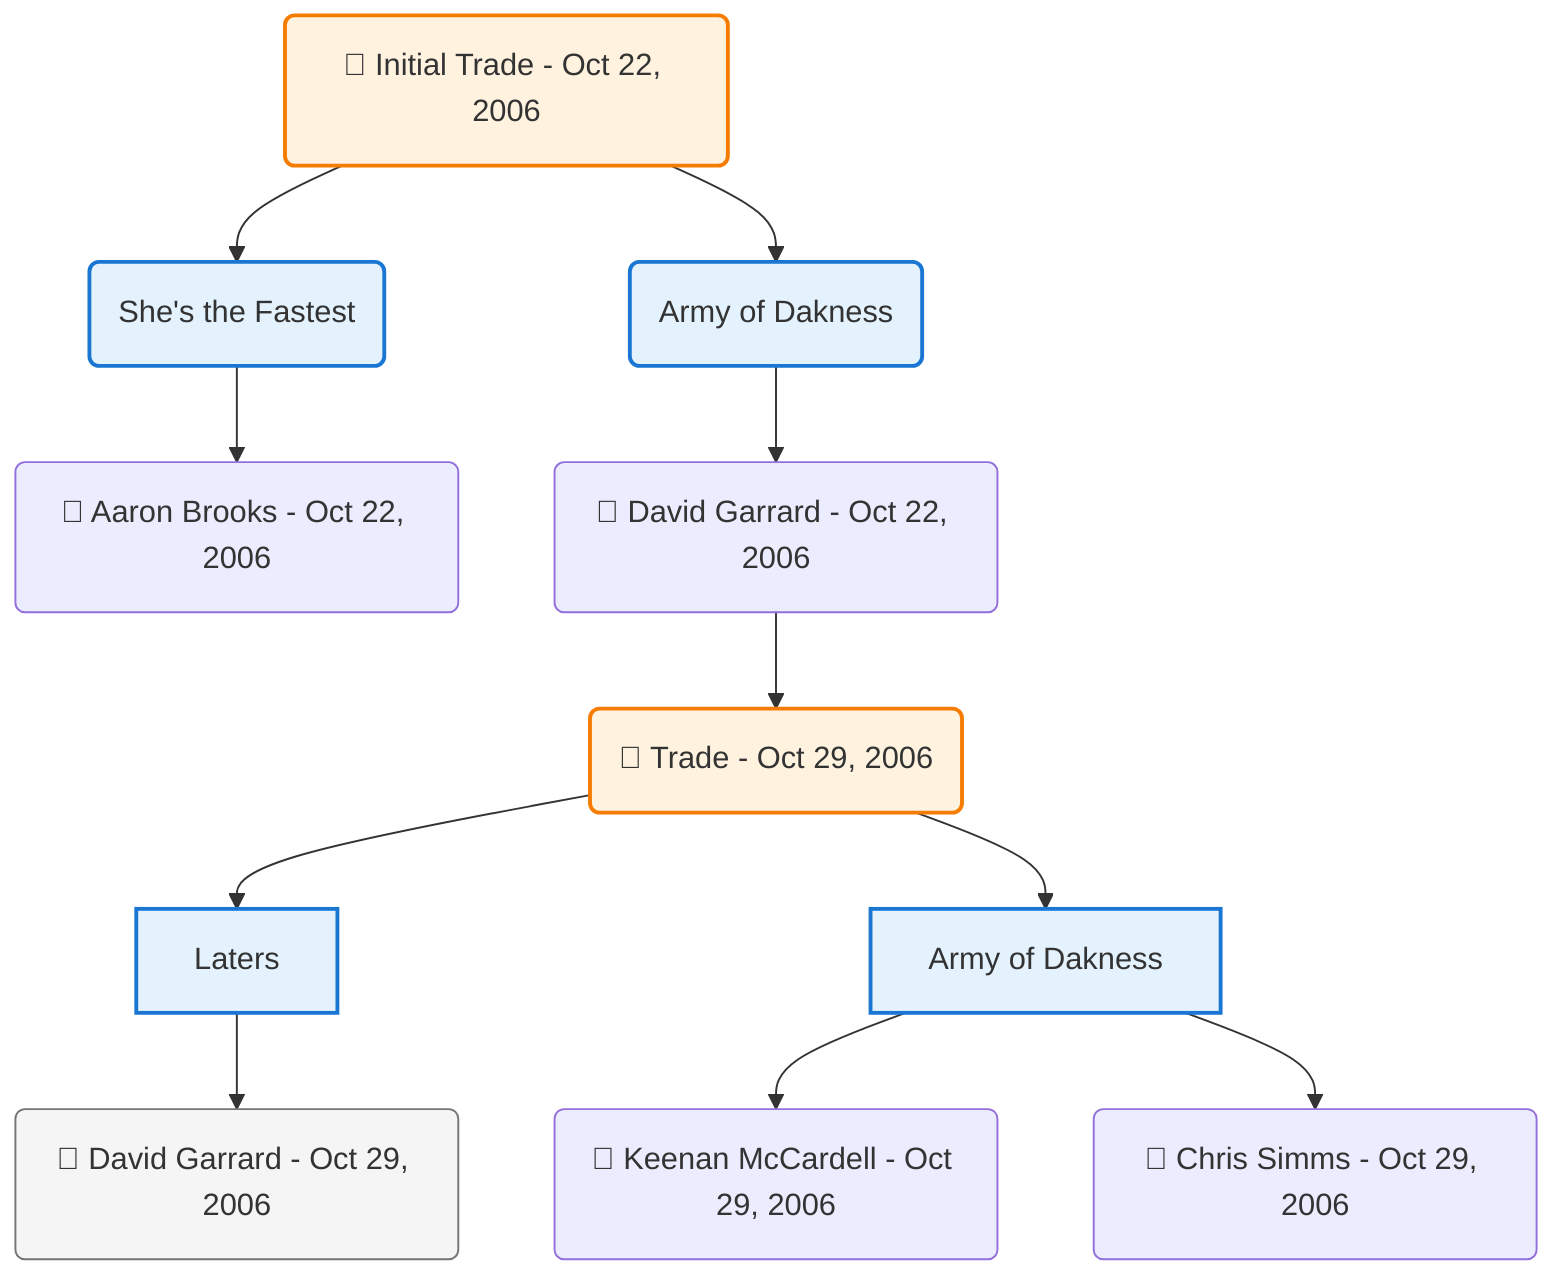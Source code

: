 flowchart TD

    TRADE_MAIN("🔄 Initial Trade - Oct 22, 2006")
    TEAM_1("She's the Fastest")
    TEAM_2("Army of Dakness")
    NODE_7ad0c772-a257-4015-bf04-370c7a2e0569("🔄 Aaron Brooks - Oct 22, 2006")
    NODE_5e54b9d5-56db-4f1a-a917-b2bfd8e2d128("🔄 David Garrard - Oct 22, 2006")
    TRADE_299fc61f-c548-43d6-8166-bce232248a35_3("🔄 Trade - Oct 29, 2006")
    TEAM_825928a9-7194-43aa-b7ae-fc78c2510b16_4["Laters"]
    NODE_6c67ff4a-c69d-43df-8b49-3dc84c5fbc83("🔄 David Garrard - Oct 29, 2006")
    TEAM_40f7599b-e68f-4bf4-9553-bf7e10924635_5["Army of Dakness"]
    NODE_7c97ec20-dd5f-4843-b70f-039fa9d5a0da("🔄 Keenan McCardell - Oct 29, 2006")
    NODE_0c7a8bdc-42f8-4756-bd53-14971730ce90("🔄 Chris Simms - Oct 29, 2006")

    TRADE_MAIN --> TEAM_1
    TRADE_MAIN --> TEAM_2
    TEAM_1 --> NODE_7ad0c772-a257-4015-bf04-370c7a2e0569
    TEAM_2 --> NODE_5e54b9d5-56db-4f1a-a917-b2bfd8e2d128
    NODE_5e54b9d5-56db-4f1a-a917-b2bfd8e2d128 --> TRADE_299fc61f-c548-43d6-8166-bce232248a35_3
    TRADE_299fc61f-c548-43d6-8166-bce232248a35_3 --> TEAM_825928a9-7194-43aa-b7ae-fc78c2510b16_4
    TEAM_825928a9-7194-43aa-b7ae-fc78c2510b16_4 --> NODE_6c67ff4a-c69d-43df-8b49-3dc84c5fbc83
    TRADE_299fc61f-c548-43d6-8166-bce232248a35_3 --> TEAM_40f7599b-e68f-4bf4-9553-bf7e10924635_5
    TEAM_40f7599b-e68f-4bf4-9553-bf7e10924635_5 --> NODE_7c97ec20-dd5f-4843-b70f-039fa9d5a0da
    TEAM_40f7599b-e68f-4bf4-9553-bf7e10924635_5 --> NODE_0c7a8bdc-42f8-4756-bd53-14971730ce90

    %% Node styling
    classDef teamNode fill:#e3f2fd,stroke:#1976d2,stroke-width:2px
    classDef tradeNode fill:#fff3e0,stroke:#f57c00,stroke-width:2px
    classDef playerNode fill:#f3e5f5,stroke:#7b1fa2,stroke-width:1px
    classDef nonRootPlayerNode fill:#f5f5f5,stroke:#757575,stroke-width:1px
    classDef endNode fill:#ffebee,stroke:#c62828,stroke-width:2px
    classDef waiverNode fill:#e8f5e8,stroke:#388e3c,stroke-width:2px
    classDef championshipNode fill:#fff9c4,stroke:#f57f17,stroke-width:3px

    class TEAM_1,TEAM_2,TEAM_825928a9-7194-43aa-b7ae-fc78c2510b16_4,TEAM_40f7599b-e68f-4bf4-9553-bf7e10924635_5 teamNode
    class NODE_6c67ff4a-c69d-43df-8b49-3dc84c5fbc83 nonRootPlayerNode
    class TRADE_MAIN,TRADE_299fc61f-c548-43d6-8166-bce232248a35_3 tradeNode
